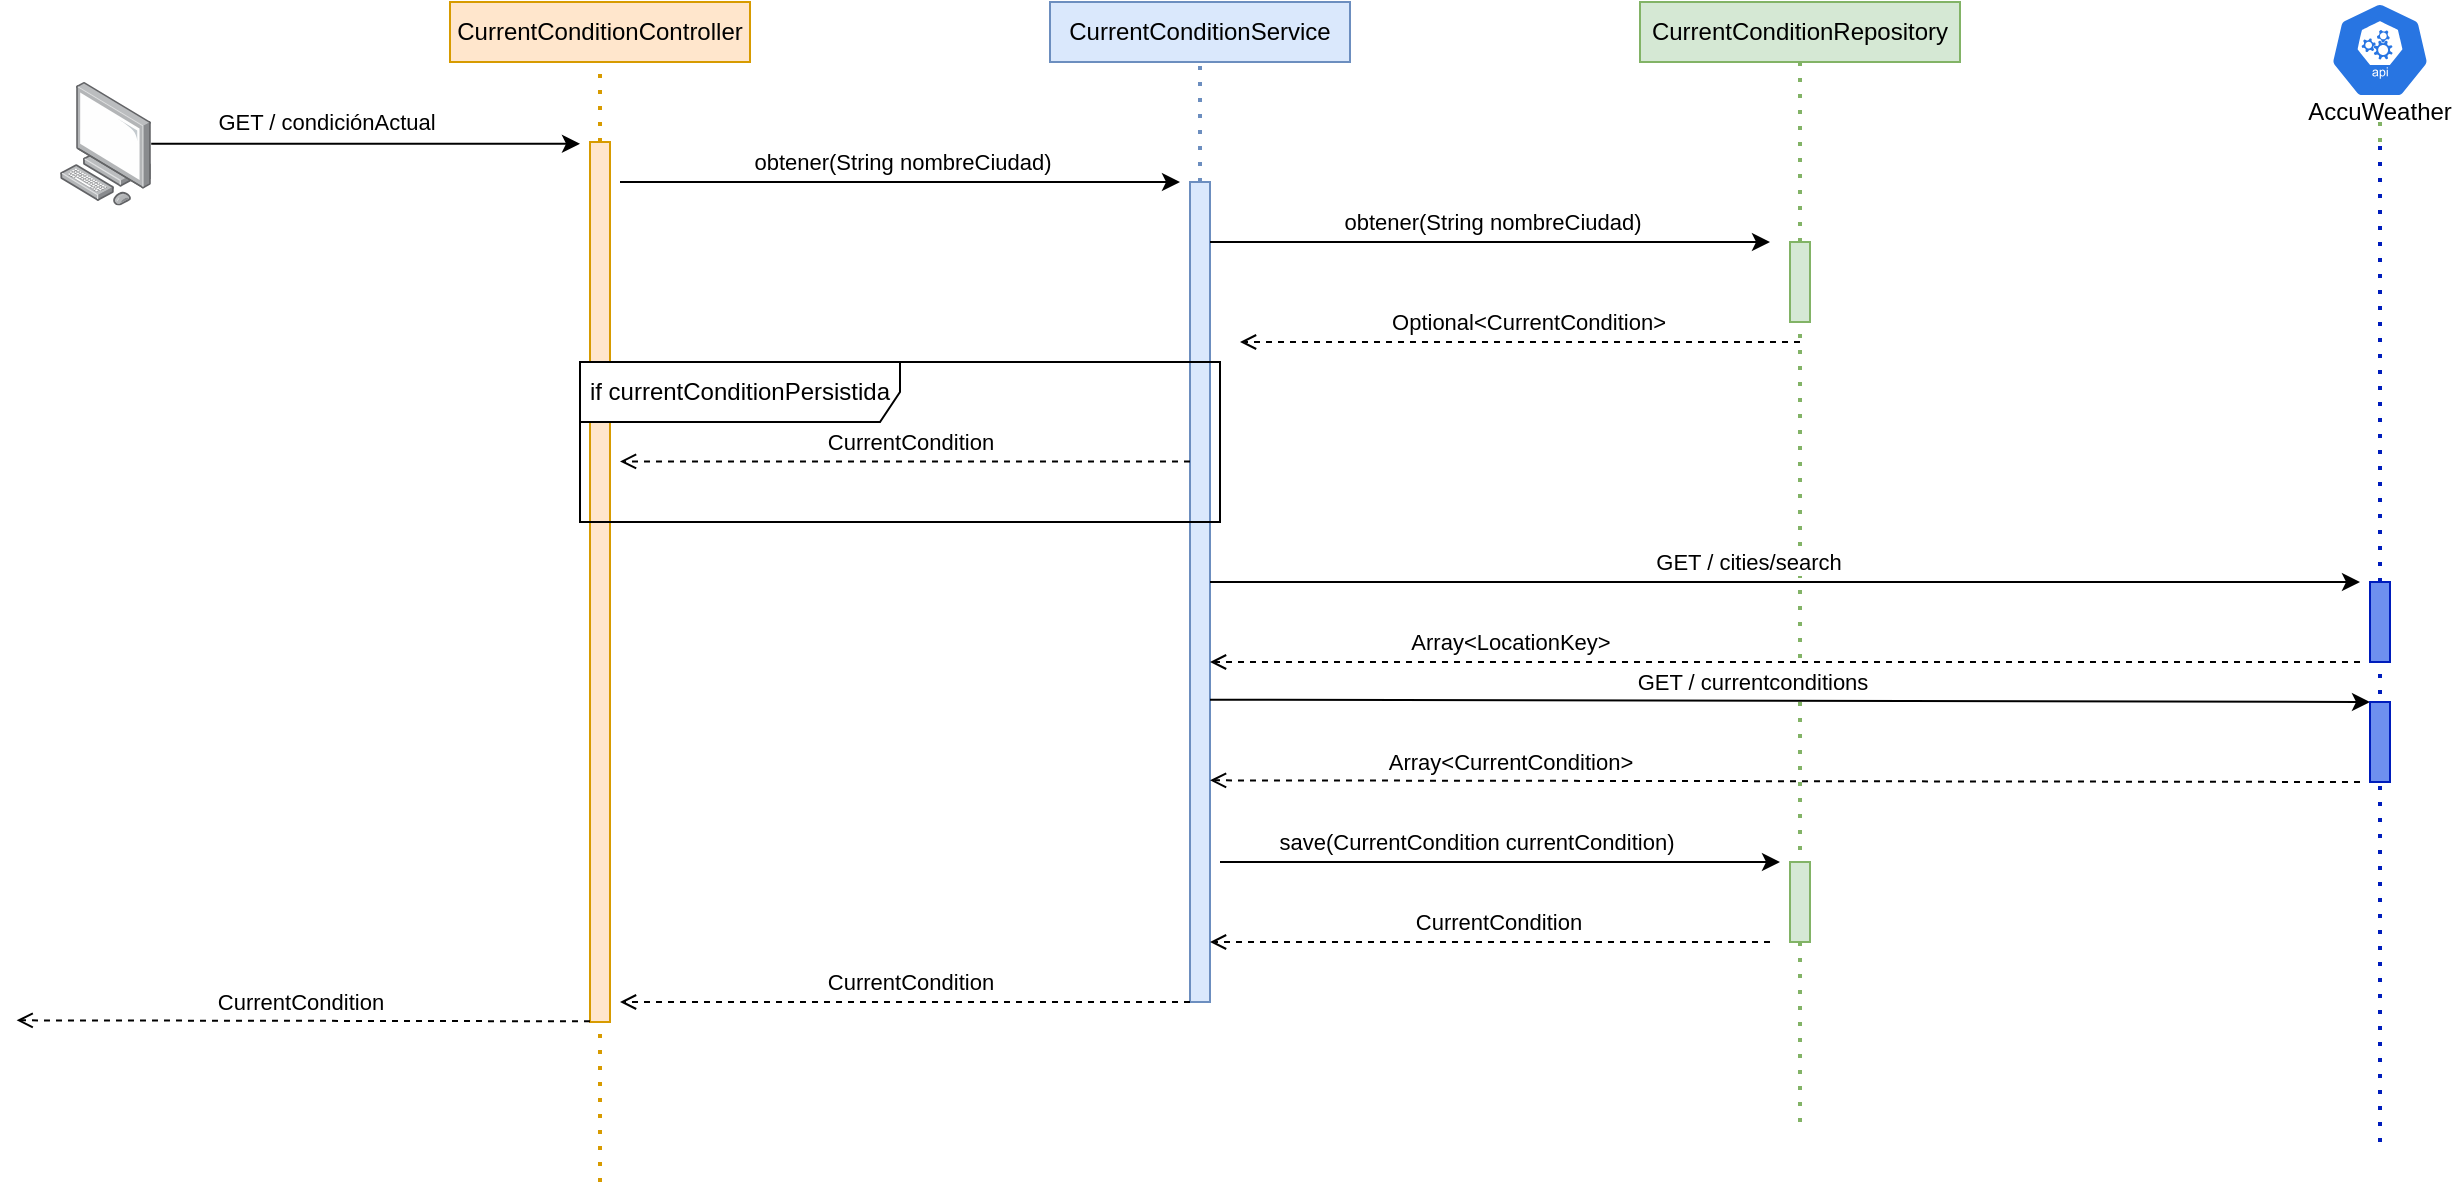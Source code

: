 <mxfile version="20.3.0" type="device"><diagram id="rdkaJgY_QjNZINk34B6J" name="Página-1"><mxGraphModel dx="862" dy="524" grid="1" gridSize="10" guides="1" tooltips="1" connect="1" arrows="1" fold="1" page="1" pageScale="1" pageWidth="827" pageHeight="1169" math="0" shadow="0"><root><mxCell id="0"/><mxCell id="1" parent="0"/><mxCell id="0kH1b2mGTqJFgKSzW2Nh-1" value="CurrentConditionController" style="rounded=0;whiteSpace=wrap;html=1;fillColor=#ffe6cc;strokeColor=#d79b00;" parent="1" vertex="1"><mxGeometry x="255" y="330" width="150" height="30" as="geometry"/></mxCell><mxCell id="0kH1b2mGTqJFgKSzW2Nh-3" value="" style="endArrow=none;dashed=1;html=1;dashPattern=1 3;strokeWidth=2;rounded=0;startArrow=none;fillColor=#ffe6cc;strokeColor=#d79b00;" parent="1" source="0kH1b2mGTqJFgKSzW2Nh-2" edge="1"><mxGeometry width="50" height="50" relative="1" as="geometry"><mxPoint x="330" y="750" as="sourcePoint"/><mxPoint x="330" y="360" as="targetPoint"/></mxGeometry></mxCell><mxCell id="0kH1b2mGTqJFgKSzW2Nh-2" value="" style="rounded=0;whiteSpace=wrap;html=1;fillColor=#ffe6cc;strokeColor=#d79b00;" parent="1" vertex="1"><mxGeometry x="325" y="400" width="10" height="440" as="geometry"/></mxCell><mxCell id="0kH1b2mGTqJFgKSzW2Nh-4" value="" style="endArrow=none;dashed=1;html=1;dashPattern=1 3;strokeWidth=2;rounded=0;fillColor=#ffe6cc;strokeColor=#d79b00;" parent="1" target="0kH1b2mGTqJFgKSzW2Nh-2" edge="1"><mxGeometry width="50" height="50" relative="1" as="geometry"><mxPoint x="330" y="920" as="sourcePoint"/><mxPoint x="330" y="360" as="targetPoint"/></mxGeometry></mxCell><mxCell id="0kH1b2mGTqJFgKSzW2Nh-8" style="edgeStyle=orthogonalEdgeStyle;rounded=0;orthogonalLoop=1;jettySize=auto;html=1;" parent="1" source="0kH1b2mGTqJFgKSzW2Nh-7" edge="1"><mxGeometry relative="1" as="geometry"><mxPoint x="320" y="400.9" as="targetPoint"/></mxGeometry></mxCell><mxCell id="0kH1b2mGTqJFgKSzW2Nh-24" value="GET / condiciónActual" style="edgeLabel;html=1;align=center;verticalAlign=middle;resizable=0;points=[];" parent="0kH1b2mGTqJFgKSzW2Nh-8" vertex="1" connectable="0"><mxGeometry x="-0.187" y="2" relative="1" as="geometry"><mxPoint y="-9" as="offset"/></mxGeometry></mxCell><mxCell id="0kH1b2mGTqJFgKSzW2Nh-7" value="" style="points=[];aspect=fixed;html=1;align=center;shadow=0;dashed=0;image;image=img/lib/allied_telesis/computer_and_terminals/Personal_Computer.svg;" parent="1" vertex="1"><mxGeometry x="60" y="370" width="45.6" height="61.8" as="geometry"/></mxCell><mxCell id="0kH1b2mGTqJFgKSzW2Nh-9" value="CurrentConditionService" style="rounded=0;whiteSpace=wrap;html=1;fillColor=#dae8fc;strokeColor=#6c8ebf;" parent="1" vertex="1"><mxGeometry x="555" y="330" width="150" height="30" as="geometry"/></mxCell><mxCell id="0kH1b2mGTqJFgKSzW2Nh-10" value="" style="endArrow=none;dashed=1;html=1;dashPattern=1 3;strokeWidth=2;rounded=0;startArrow=none;fillColor=#dae8fc;strokeColor=#6c8ebf;" parent="1" source="0kH1b2mGTqJFgKSzW2Nh-26" edge="1"><mxGeometry width="50" height="50" relative="1" as="geometry"><mxPoint x="630" y="770" as="sourcePoint"/><mxPoint x="630" y="360.0" as="targetPoint"/></mxGeometry></mxCell><mxCell id="0kH1b2mGTqJFgKSzW2Nh-13" value="CurrentConditionRepository" style="rounded=0;whiteSpace=wrap;html=1;fillColor=#d5e8d4;strokeColor=#82b366;" parent="1" vertex="1"><mxGeometry x="850" y="330" width="160" height="30" as="geometry"/></mxCell><mxCell id="0kH1b2mGTqJFgKSzW2Nh-14" value="" style="endArrow=none;dashed=1;html=1;dashPattern=1 3;strokeWidth=2;rounded=0;startArrow=none;fillColor=#d5e8d4;strokeColor=#82b366;" parent="1" edge="1"><mxGeometry width="50" height="50" relative="1" as="geometry"><mxPoint x="930" y="890" as="sourcePoint"/><mxPoint x="930" y="360.0" as="targetPoint"/></mxGeometry></mxCell><mxCell id="0kH1b2mGTqJFgKSzW2Nh-18" value="" style="endArrow=none;dashed=1;html=1;dashPattern=1 3;strokeWidth=2;rounded=0;startArrow=none;fillColor=#d5e8d4;strokeColor=#82b366;" parent="1" source="0kH1b2mGTqJFgKSzW2Nh-22" edge="1"><mxGeometry width="50" height="50" relative="1" as="geometry"><mxPoint x="1220" y="780" as="sourcePoint"/><mxPoint x="1220" y="390.0" as="targetPoint"/></mxGeometry></mxCell><mxCell id="0kH1b2mGTqJFgKSzW2Nh-21" value="" style="sketch=0;html=1;dashed=0;whitespace=wrap;fillColor=#2875E2;strokeColor=#ffffff;points=[[0.005,0.63,0],[0.1,0.2,0],[0.9,0.2,0],[0.5,0,0],[0.995,0.63,0],[0.72,0.99,0],[0.5,1,0],[0.28,0.99,0]];shape=mxgraph.kubernetes.icon;prIcon=api" parent="1" vertex="1"><mxGeometry x="1195" y="330" width="50" height="48" as="geometry"/></mxCell><mxCell id="0kH1b2mGTqJFgKSzW2Nh-22" value="AccuWeather" style="text;html=1;strokeColor=none;fillColor=none;align=center;verticalAlign=middle;whiteSpace=wrap;rounded=0;" parent="1" vertex="1"><mxGeometry x="1190" y="370" width="60" height="30" as="geometry"/></mxCell><mxCell id="0kH1b2mGTqJFgKSzW2Nh-23" value="" style="endArrow=none;dashed=1;html=1;dashPattern=1 3;strokeWidth=2;rounded=0;startArrow=none;fillColor=#0050ef;strokeColor=#001DBC;" parent="1" target="0kH1b2mGTqJFgKSzW2Nh-22" edge="1"><mxGeometry width="50" height="50" relative="1" as="geometry"><mxPoint x="1220" y="900" as="sourcePoint"/><mxPoint x="1220" y="390.0" as="targetPoint"/></mxGeometry></mxCell><mxCell id="0kH1b2mGTqJFgKSzW2Nh-25" value="" style="endArrow=classic;html=1;rounded=0;" parent="1" edge="1"><mxGeometry width="50" height="50" relative="1" as="geometry"><mxPoint x="340" y="420" as="sourcePoint"/><mxPoint x="620" y="420" as="targetPoint"/></mxGeometry></mxCell><mxCell id="0kH1b2mGTqJFgKSzW2Nh-28" value="obtener(String nombreCiudad)" style="edgeLabel;html=1;align=center;verticalAlign=middle;resizable=0;points=[];" parent="0kH1b2mGTqJFgKSzW2Nh-25" vertex="1" connectable="0"><mxGeometry x="-0.133" y="-1" relative="1" as="geometry"><mxPoint x="19" y="-11" as="offset"/></mxGeometry></mxCell><mxCell id="0kH1b2mGTqJFgKSzW2Nh-26" value="" style="rounded=0;whiteSpace=wrap;html=1;fillColor=#dae8fc;strokeColor=#6c8ebf;" parent="1" vertex="1"><mxGeometry x="625" y="420" width="10" height="410" as="geometry"/></mxCell><mxCell id="0kH1b2mGTqJFgKSzW2Nh-29" value="" style="rounded=0;whiteSpace=wrap;html=1;fillColor=#d5e8d4;strokeColor=#82b366;" parent="1" vertex="1"><mxGeometry x="925" y="450" width="10" height="40" as="geometry"/></mxCell><mxCell id="0kH1b2mGTqJFgKSzW2Nh-30" value="" style="endArrow=classic;html=1;rounded=0;" parent="1" edge="1"><mxGeometry width="50" height="50" relative="1" as="geometry"><mxPoint x="635" y="450.0" as="sourcePoint"/><mxPoint x="915" y="450.0" as="targetPoint"/></mxGeometry></mxCell><mxCell id="0kH1b2mGTqJFgKSzW2Nh-31" value="obtener(String nombreCiudad)" style="edgeLabel;html=1;align=center;verticalAlign=middle;resizable=0;points=[];" parent="0kH1b2mGTqJFgKSzW2Nh-30" vertex="1" connectable="0"><mxGeometry x="-0.133" y="-1" relative="1" as="geometry"><mxPoint x="19" y="-11" as="offset"/></mxGeometry></mxCell><mxCell id="0kH1b2mGTqJFgKSzW2Nh-32" value="" style="endArrow=classic;html=1;rounded=0;" parent="1" edge="1"><mxGeometry width="50" height="50" relative="1" as="geometry"><mxPoint x="635" y="620.0" as="sourcePoint"/><mxPoint x="1210" y="620" as="targetPoint"/></mxGeometry></mxCell><mxCell id="0kH1b2mGTqJFgKSzW2Nh-33" value="GET / cities/search" style="edgeLabel;html=1;align=center;verticalAlign=middle;resizable=0;points=[];" parent="0kH1b2mGTqJFgKSzW2Nh-32" vertex="1" connectable="0"><mxGeometry x="-0.133" y="-1" relative="1" as="geometry"><mxPoint x="19" y="-11" as="offset"/></mxGeometry></mxCell><mxCell id="0kH1b2mGTqJFgKSzW2Nh-35" value="" style="endArrow=open;html=1;rounded=0;dashed=1;endFill=0;" parent="1" edge="1"><mxGeometry width="50" height="50" relative="1" as="geometry"><mxPoint x="1210" y="660" as="sourcePoint"/><mxPoint x="635" y="660" as="targetPoint"/></mxGeometry></mxCell><mxCell id="0kH1b2mGTqJFgKSzW2Nh-36" value="Array&amp;lt;LocationKey&amp;gt;" style="edgeLabel;html=1;align=center;verticalAlign=middle;resizable=0;points=[];" parent="0kH1b2mGTqJFgKSzW2Nh-35" vertex="1" connectable="0"><mxGeometry x="0.554" y="-2" relative="1" as="geometry"><mxPoint x="22" y="-8" as="offset"/></mxGeometry></mxCell><mxCell id="0kH1b2mGTqJFgKSzW2Nh-39" value="" style="endArrow=classic;html=1;rounded=0;entryX=0;entryY=0;entryDx=0;entryDy=0;" parent="1" edge="1" target="0kH1b2mGTqJFgKSzW2Nh-45"><mxGeometry width="50" height="50" relative="1" as="geometry"><mxPoint x="635" y="678.83" as="sourcePoint"/><mxPoint x="915" y="678.83" as="targetPoint"/></mxGeometry></mxCell><mxCell id="0kH1b2mGTqJFgKSzW2Nh-40" value="GET / currentconditions" style="edgeLabel;html=1;align=center;verticalAlign=middle;resizable=0;points=[];" parent="0kH1b2mGTqJFgKSzW2Nh-39" vertex="1" connectable="0"><mxGeometry x="-0.133" y="-1" relative="1" as="geometry"><mxPoint x="19" y="-11" as="offset"/></mxGeometry></mxCell><mxCell id="0kH1b2mGTqJFgKSzW2Nh-41" value="" style="endArrow=open;html=1;rounded=0;dashed=1;endFill=0;" parent="1" edge="1"><mxGeometry width="50" height="50" relative="1" as="geometry"><mxPoint x="1210" y="720" as="sourcePoint"/><mxPoint x="635" y="719.17" as="targetPoint"/></mxGeometry></mxCell><mxCell id="0kH1b2mGTqJFgKSzW2Nh-42" value="Array&amp;lt;CurrentCondition&amp;gt;" style="edgeLabel;html=1;align=center;verticalAlign=middle;resizable=0;points=[];" parent="0kH1b2mGTqJFgKSzW2Nh-41" vertex="1" connectable="0"><mxGeometry x="0.554" y="-2" relative="1" as="geometry"><mxPoint x="22" y="-8" as="offset"/></mxGeometry></mxCell><mxCell id="0kH1b2mGTqJFgKSzW2Nh-43" value="" style="rounded=0;whiteSpace=wrap;html=1;fillColor=#6E90EF;strokeColor=#001DBC;fontColor=#ffffff;" parent="1" vertex="1"><mxGeometry x="1215" y="620" width="10" height="40" as="geometry"/></mxCell><mxCell id="0kH1b2mGTqJFgKSzW2Nh-45" value="" style="rounded=0;whiteSpace=wrap;html=1;fillColor=#6E90EF;strokeColor=#001DBC;fontColor=#ffffff;" parent="1" vertex="1"><mxGeometry x="1215" y="680.0" width="10" height="40" as="geometry"/></mxCell><mxCell id="0kH1b2mGTqJFgKSzW2Nh-46" value="" style="endArrow=open;html=1;rounded=0;dashed=1;endFill=0;" parent="1" edge="1"><mxGeometry width="50" height="50" relative="1" as="geometry"><mxPoint x="625" y="559.71" as="sourcePoint"/><mxPoint x="340" y="559.71" as="targetPoint"/></mxGeometry></mxCell><mxCell id="0kH1b2mGTqJFgKSzW2Nh-47" value="CurrentCondition" style="edgeLabel;html=1;align=center;verticalAlign=middle;resizable=0;points=[];" parent="0kH1b2mGTqJFgKSzW2Nh-46" vertex="1" connectable="0"><mxGeometry x="0.554" y="-2" relative="1" as="geometry"><mxPoint x="81" y="-8" as="offset"/></mxGeometry></mxCell><mxCell id="0kH1b2mGTqJFgKSzW2Nh-51" value="" style="endArrow=open;html=1;rounded=0;dashed=1;endFill=0;entryX=1.331;entryY=0.936;entryDx=0;entryDy=0;entryPerimeter=0;" parent="1" edge="1"><mxGeometry width="50" height="50" relative="1" as="geometry"><mxPoint x="325" y="839.65" as="sourcePoint"/><mxPoint x="38.31" y="839.17" as="targetPoint"/></mxGeometry></mxCell><mxCell id="0kH1b2mGTqJFgKSzW2Nh-52" value="CurrentCondition" style="edgeLabel;html=1;align=center;verticalAlign=middle;resizable=0;points=[];" parent="0kH1b2mGTqJFgKSzW2Nh-51" vertex="1" connectable="0"><mxGeometry x="0.554" y="-2" relative="1" as="geometry"><mxPoint x="78" y="-8" as="offset"/></mxGeometry></mxCell><mxCell id="dXGumOZqObdQnq1SONZo-6" value="" style="endArrow=open;html=1;rounded=0;dashed=1;endFill=0;" edge="1" parent="1"><mxGeometry width="50" height="50" relative="1" as="geometry"><mxPoint x="930" y="500" as="sourcePoint"/><mxPoint x="650" y="500" as="targetPoint"/></mxGeometry></mxCell><mxCell id="dXGumOZqObdQnq1SONZo-7" value="Optional&amp;lt;CurrentCondition&amp;gt;" style="edgeLabel;html=1;align=center;verticalAlign=middle;resizable=0;points=[];" vertex="1" connectable="0" parent="dXGumOZqObdQnq1SONZo-6"><mxGeometry x="0.554" y="-2" relative="1" as="geometry"><mxPoint x="81" y="-8" as="offset"/></mxGeometry></mxCell><mxCell id="dXGumOZqObdQnq1SONZo-1" value="if currentConditionPersistida" style="shape=umlFrame;whiteSpace=wrap;html=1;width=160;height=30;" vertex="1" parent="1"><mxGeometry x="320" y="510" width="320" height="80" as="geometry"/></mxCell><mxCell id="dXGumOZqObdQnq1SONZo-10" value="" style="rounded=0;whiteSpace=wrap;html=1;fillColor=#d5e8d4;strokeColor=#82b366;" vertex="1" parent="1"><mxGeometry x="925" y="760" width="10" height="40" as="geometry"/></mxCell><mxCell id="dXGumOZqObdQnq1SONZo-11" value="" style="endArrow=classic;html=1;rounded=0;" edge="1" parent="1"><mxGeometry width="50" height="50" relative="1" as="geometry"><mxPoint x="640" y="760" as="sourcePoint"/><mxPoint x="920" y="760" as="targetPoint"/></mxGeometry></mxCell><mxCell id="dXGumOZqObdQnq1SONZo-12" value="save(CurrentCondition currentCondition)" style="edgeLabel;html=1;align=center;verticalAlign=middle;resizable=0;points=[];" vertex="1" connectable="0" parent="dXGumOZqObdQnq1SONZo-11"><mxGeometry x="-0.085" relative="1" as="geometry"><mxPoint y="-10" as="offset"/></mxGeometry></mxCell><mxCell id="dXGumOZqObdQnq1SONZo-13" value="" style="endArrow=open;html=1;rounded=0;dashed=1;endFill=0;" edge="1" parent="1"><mxGeometry width="50" height="50" relative="1" as="geometry"><mxPoint x="915" y="800" as="sourcePoint"/><mxPoint x="635" y="800" as="targetPoint"/></mxGeometry></mxCell><mxCell id="dXGumOZqObdQnq1SONZo-14" value="CurrentCondition" style="edgeLabel;html=1;align=center;verticalAlign=middle;resizable=0;points=[];" vertex="1" connectable="0" parent="dXGumOZqObdQnq1SONZo-13"><mxGeometry x="0.554" y="-2" relative="1" as="geometry"><mxPoint x="81" y="-8" as="offset"/></mxGeometry></mxCell><mxCell id="dXGumOZqObdQnq1SONZo-15" value="" style="endArrow=open;html=1;rounded=0;dashed=1;endFill=0;" edge="1" parent="1"><mxGeometry width="50" height="50" relative="1" as="geometry"><mxPoint x="625" y="830" as="sourcePoint"/><mxPoint x="340" y="830" as="targetPoint"/></mxGeometry></mxCell><mxCell id="dXGumOZqObdQnq1SONZo-16" value="CurrentCondition" style="edgeLabel;html=1;align=center;verticalAlign=middle;resizable=0;points=[];" vertex="1" connectable="0" parent="dXGumOZqObdQnq1SONZo-15"><mxGeometry x="0.554" y="-2" relative="1" as="geometry"><mxPoint x="81" y="-8" as="offset"/></mxGeometry></mxCell></root></mxGraphModel></diagram></mxfile>